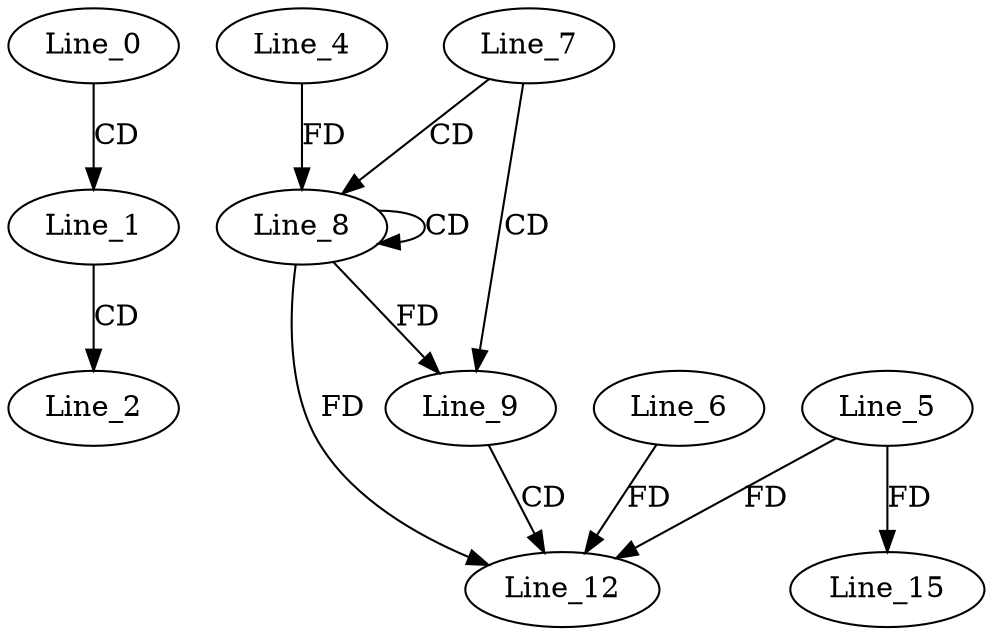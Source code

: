 digraph G {
  Line_0;
  Line_1;
  Line_2;
  Line_7;
  Line_8;
  Line_8;
  Line_4;
  Line_8;
  Line_9;
  Line_12;
  Line_5;
  Line_12;
  Line_6;
  Line_12;
  Line_12;
  Line_15;
  Line_0 -> Line_1 [ label="CD" ];
  Line_1 -> Line_2 [ label="CD" ];
  Line_7 -> Line_8 [ label="CD" ];
  Line_8 -> Line_8 [ label="CD" ];
  Line_4 -> Line_8 [ label="FD" ];
  Line_7 -> Line_9 [ label="CD" ];
  Line_8 -> Line_9 [ label="FD" ];
  Line_9 -> Line_12 [ label="CD" ];
  Line_5 -> Line_12 [ label="FD" ];
  Line_6 -> Line_12 [ label="FD" ];
  Line_8 -> Line_12 [ label="FD" ];
  Line_5 -> Line_15 [ label="FD" ];
}
